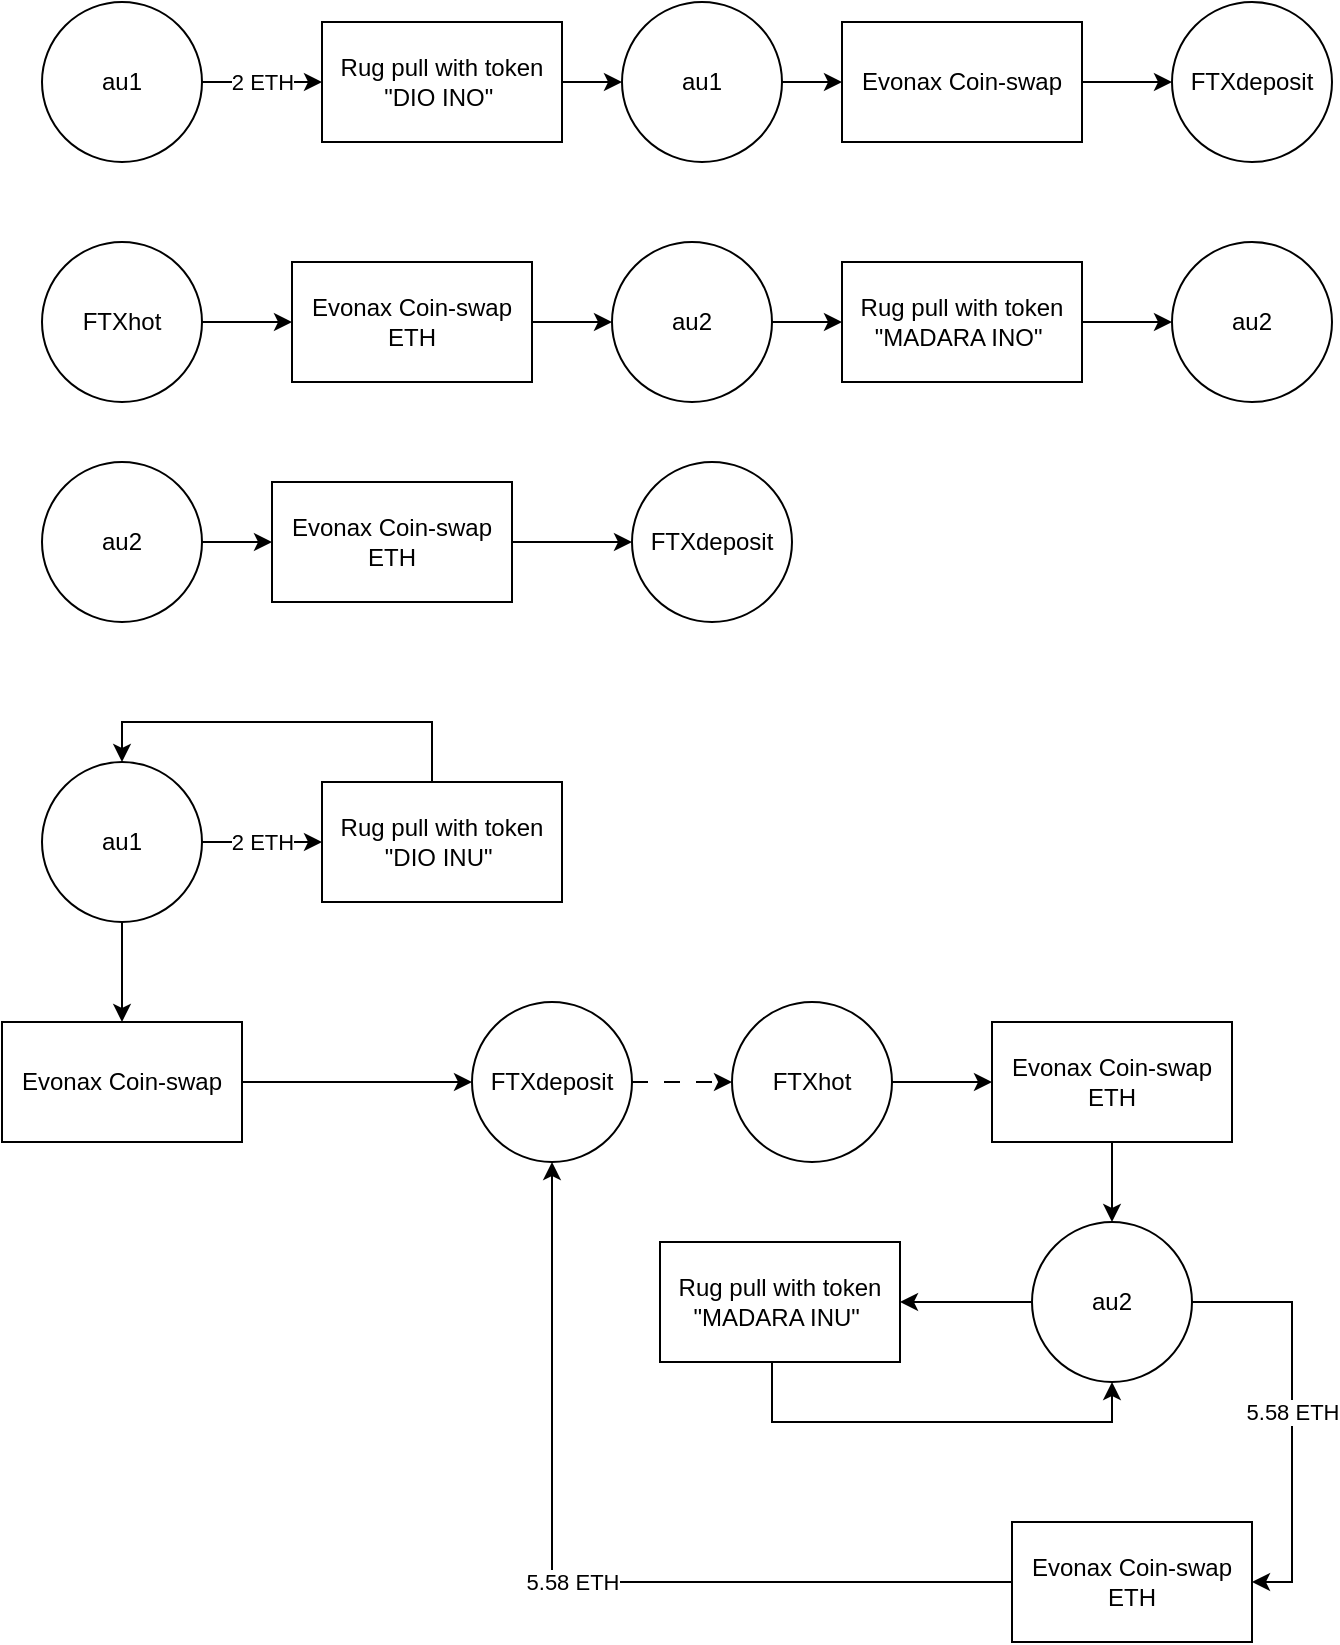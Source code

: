 <mxfile version="24.4.8" type="github">
  <diagram name="Seite-1" id="W82PlnvRWBCRj4MligmQ">
    <mxGraphModel dx="1270" dy="699" grid="1" gridSize="10" guides="1" tooltips="1" connect="1" arrows="1" fold="1" page="1" pageScale="1" pageWidth="827" pageHeight="1169" math="0" shadow="0">
      <root>
        <mxCell id="0" />
        <mxCell id="1" parent="0" />
        <mxCell id="ZjJuexm5JRDCjWlvDGG2-36" value="2 ETH" style="edgeStyle=orthogonalEdgeStyle;rounded=0;orthogonalLoop=1;jettySize=auto;html=1;entryX=0;entryY=0.5;entryDx=0;entryDy=0;" edge="1" parent="1" source="ZjJuexm5JRDCjWlvDGG2-35" target="ZjJuexm5JRDCjWlvDGG2-37">
          <mxGeometry relative="1" as="geometry">
            <mxPoint x="285" y="180" as="targetPoint" />
          </mxGeometry>
        </mxCell>
        <mxCell id="ZjJuexm5JRDCjWlvDGG2-35" value="au1" style="ellipse;whiteSpace=wrap;html=1;aspect=fixed;" vertex="1" parent="1">
          <mxGeometry x="105" y="140" width="80" height="80" as="geometry" />
        </mxCell>
        <mxCell id="ZjJuexm5JRDCjWlvDGG2-53" style="edgeStyle=orthogonalEdgeStyle;rounded=0;orthogonalLoop=1;jettySize=auto;html=1;entryX=0;entryY=0.5;entryDx=0;entryDy=0;" edge="1" parent="1" source="ZjJuexm5JRDCjWlvDGG2-37" target="ZjJuexm5JRDCjWlvDGG2-39">
          <mxGeometry relative="1" as="geometry" />
        </mxCell>
        <mxCell id="ZjJuexm5JRDCjWlvDGG2-37" value="Rug pull with token &quot;DIO INO&quot;&amp;nbsp;" style="rounded=0;whiteSpace=wrap;html=1;" vertex="1" parent="1">
          <mxGeometry x="245" y="150" width="120" height="60" as="geometry" />
        </mxCell>
        <mxCell id="ZjJuexm5JRDCjWlvDGG2-44" style="edgeStyle=orthogonalEdgeStyle;rounded=0;orthogonalLoop=1;jettySize=auto;html=1;entryX=0;entryY=0.5;entryDx=0;entryDy=0;" edge="1" parent="1" source="ZjJuexm5JRDCjWlvDGG2-39" target="ZjJuexm5JRDCjWlvDGG2-40">
          <mxGeometry relative="1" as="geometry" />
        </mxCell>
        <mxCell id="ZjJuexm5JRDCjWlvDGG2-39" value="au1" style="ellipse;whiteSpace=wrap;html=1;aspect=fixed;" vertex="1" parent="1">
          <mxGeometry x="395" y="140" width="80" height="80" as="geometry" />
        </mxCell>
        <mxCell id="ZjJuexm5JRDCjWlvDGG2-42" style="edgeStyle=orthogonalEdgeStyle;rounded=0;orthogonalLoop=1;jettySize=auto;html=1;entryX=0;entryY=0.5;entryDx=0;entryDy=0;" edge="1" parent="1" source="ZjJuexm5JRDCjWlvDGG2-40" target="ZjJuexm5JRDCjWlvDGG2-43">
          <mxGeometry relative="1" as="geometry">
            <mxPoint x="744" y="180" as="targetPoint" />
          </mxGeometry>
        </mxCell>
        <mxCell id="ZjJuexm5JRDCjWlvDGG2-40" value="Evonax Coin-swap" style="rounded=0;whiteSpace=wrap;html=1;" vertex="1" parent="1">
          <mxGeometry x="505" y="150" width="120" height="60" as="geometry" />
        </mxCell>
        <mxCell id="ZjJuexm5JRDCjWlvDGG2-43" value="FTXdeposit" style="ellipse;whiteSpace=wrap;html=1;aspect=fixed;" vertex="1" parent="1">
          <mxGeometry x="670" y="140" width="80" height="80" as="geometry" />
        </mxCell>
        <mxCell id="ZjJuexm5JRDCjWlvDGG2-47" style="edgeStyle=orthogonalEdgeStyle;rounded=0;orthogonalLoop=1;jettySize=auto;html=1;exitX=1;exitY=0.5;exitDx=0;exitDy=0;entryX=0;entryY=0.5;entryDx=0;entryDy=0;" edge="1" parent="1" source="ZjJuexm5JRDCjWlvDGG2-45" target="ZjJuexm5JRDCjWlvDGG2-46">
          <mxGeometry relative="1" as="geometry" />
        </mxCell>
        <mxCell id="ZjJuexm5JRDCjWlvDGG2-45" value="FTXhot" style="ellipse;whiteSpace=wrap;html=1;aspect=fixed;" vertex="1" parent="1">
          <mxGeometry x="105" y="260" width="80" height="80" as="geometry" />
        </mxCell>
        <mxCell id="ZjJuexm5JRDCjWlvDGG2-49" style="edgeStyle=orthogonalEdgeStyle;rounded=0;orthogonalLoop=1;jettySize=auto;html=1;entryX=0;entryY=0.5;entryDx=0;entryDy=0;" edge="1" parent="1" source="ZjJuexm5JRDCjWlvDGG2-46" target="ZjJuexm5JRDCjWlvDGG2-48">
          <mxGeometry relative="1" as="geometry" />
        </mxCell>
        <mxCell id="ZjJuexm5JRDCjWlvDGG2-46" value="Evonax Coin-swap&lt;div&gt;ETH&lt;/div&gt;" style="rounded=0;whiteSpace=wrap;html=1;" vertex="1" parent="1">
          <mxGeometry x="230" y="270" width="120" height="60" as="geometry" />
        </mxCell>
        <mxCell id="ZjJuexm5JRDCjWlvDGG2-54" style="edgeStyle=orthogonalEdgeStyle;rounded=0;orthogonalLoop=1;jettySize=auto;html=1;entryX=0;entryY=0.5;entryDx=0;entryDy=0;" edge="1" parent="1" source="ZjJuexm5JRDCjWlvDGG2-48" target="ZjJuexm5JRDCjWlvDGG2-52">
          <mxGeometry relative="1" as="geometry" />
        </mxCell>
        <mxCell id="ZjJuexm5JRDCjWlvDGG2-48" value="au2" style="ellipse;whiteSpace=wrap;html=1;aspect=fixed;" vertex="1" parent="1">
          <mxGeometry x="390" y="260" width="80" height="80" as="geometry" />
        </mxCell>
        <mxCell id="ZjJuexm5JRDCjWlvDGG2-58" style="edgeStyle=orthogonalEdgeStyle;rounded=0;orthogonalLoop=1;jettySize=auto;html=1;entryX=0;entryY=0.5;entryDx=0;entryDy=0;" edge="1" parent="1" source="ZjJuexm5JRDCjWlvDGG2-51" target="ZjJuexm5JRDCjWlvDGG2-57">
          <mxGeometry relative="1" as="geometry" />
        </mxCell>
        <mxCell id="ZjJuexm5JRDCjWlvDGG2-51" value="au2" style="ellipse;whiteSpace=wrap;html=1;aspect=fixed;" vertex="1" parent="1">
          <mxGeometry x="105" y="370" width="80" height="80" as="geometry" />
        </mxCell>
        <mxCell id="ZjJuexm5JRDCjWlvDGG2-56" style="edgeStyle=orthogonalEdgeStyle;rounded=0;orthogonalLoop=1;jettySize=auto;html=1;entryX=0;entryY=0.5;entryDx=0;entryDy=0;" edge="1" parent="1" source="ZjJuexm5JRDCjWlvDGG2-52" target="ZjJuexm5JRDCjWlvDGG2-55">
          <mxGeometry relative="1" as="geometry" />
        </mxCell>
        <mxCell id="ZjJuexm5JRDCjWlvDGG2-52" value="Rug pull with token &quot;MADARA INO&quot;&amp;nbsp;" style="rounded=0;whiteSpace=wrap;html=1;" vertex="1" parent="1">
          <mxGeometry x="505" y="270" width="120" height="60" as="geometry" />
        </mxCell>
        <mxCell id="ZjJuexm5JRDCjWlvDGG2-55" value="au2" style="ellipse;whiteSpace=wrap;html=1;aspect=fixed;" vertex="1" parent="1">
          <mxGeometry x="670" y="260" width="80" height="80" as="geometry" />
        </mxCell>
        <mxCell id="ZjJuexm5JRDCjWlvDGG2-61" style="edgeStyle=orthogonalEdgeStyle;rounded=0;orthogonalLoop=1;jettySize=auto;html=1;entryX=0;entryY=0.5;entryDx=0;entryDy=0;" edge="1" parent="1" source="ZjJuexm5JRDCjWlvDGG2-57" target="ZjJuexm5JRDCjWlvDGG2-60">
          <mxGeometry relative="1" as="geometry" />
        </mxCell>
        <mxCell id="ZjJuexm5JRDCjWlvDGG2-57" value="Evonax Coin-swap&lt;div&gt;ETH&lt;/div&gt;" style="rounded=0;whiteSpace=wrap;html=1;" vertex="1" parent="1">
          <mxGeometry x="220" y="380" width="120" height="60" as="geometry" />
        </mxCell>
        <mxCell id="ZjJuexm5JRDCjWlvDGG2-60" value="FTXdeposit" style="ellipse;whiteSpace=wrap;html=1;aspect=fixed;" vertex="1" parent="1">
          <mxGeometry x="400" y="370" width="80" height="80" as="geometry" />
        </mxCell>
        <mxCell id="ZjJuexm5JRDCjWlvDGG2-64" value="2 ETH" style="edgeStyle=orthogonalEdgeStyle;rounded=0;orthogonalLoop=1;jettySize=auto;html=1;entryX=0;entryY=0.5;entryDx=0;entryDy=0;" edge="1" parent="1" source="ZjJuexm5JRDCjWlvDGG2-65" target="ZjJuexm5JRDCjWlvDGG2-67">
          <mxGeometry relative="1" as="geometry">
            <mxPoint x="285" y="560" as="targetPoint" />
          </mxGeometry>
        </mxCell>
        <mxCell id="ZjJuexm5JRDCjWlvDGG2-88" value="" style="edgeStyle=orthogonalEdgeStyle;rounded=0;orthogonalLoop=1;jettySize=auto;html=1;" edge="1" parent="1" source="ZjJuexm5JRDCjWlvDGG2-65" target="ZjJuexm5JRDCjWlvDGG2-71">
          <mxGeometry relative="1" as="geometry" />
        </mxCell>
        <mxCell id="ZjJuexm5JRDCjWlvDGG2-65" value="au1" style="ellipse;whiteSpace=wrap;html=1;aspect=fixed;" vertex="1" parent="1">
          <mxGeometry x="105" y="520" width="80" height="80" as="geometry" />
        </mxCell>
        <mxCell id="ZjJuexm5JRDCjWlvDGG2-87" style="edgeStyle=orthogonalEdgeStyle;rounded=0;orthogonalLoop=1;jettySize=auto;html=1;entryX=0.5;entryY=0;entryDx=0;entryDy=0;" edge="1" parent="1" source="ZjJuexm5JRDCjWlvDGG2-67" target="ZjJuexm5JRDCjWlvDGG2-65">
          <mxGeometry relative="1" as="geometry">
            <Array as="points">
              <mxPoint x="300" y="500" />
              <mxPoint x="145" y="500" />
            </Array>
          </mxGeometry>
        </mxCell>
        <mxCell id="ZjJuexm5JRDCjWlvDGG2-67" value="Rug pull with token &quot;DIO INU&quot;&amp;nbsp;" style="rounded=0;whiteSpace=wrap;html=1;" vertex="1" parent="1">
          <mxGeometry x="245" y="530" width="120" height="60" as="geometry" />
        </mxCell>
        <mxCell id="ZjJuexm5JRDCjWlvDGG2-89" style="edgeStyle=orthogonalEdgeStyle;rounded=0;orthogonalLoop=1;jettySize=auto;html=1;entryX=0;entryY=0.5;entryDx=0;entryDy=0;" edge="1" parent="1" source="ZjJuexm5JRDCjWlvDGG2-71" target="ZjJuexm5JRDCjWlvDGG2-72">
          <mxGeometry relative="1" as="geometry" />
        </mxCell>
        <mxCell id="ZjJuexm5JRDCjWlvDGG2-71" value="Evonax Coin-swap" style="rounded=0;whiteSpace=wrap;html=1;" vertex="1" parent="1">
          <mxGeometry x="85" y="650" width="120" height="60" as="geometry" />
        </mxCell>
        <mxCell id="ZjJuexm5JRDCjWlvDGG2-95" style="edgeStyle=orthogonalEdgeStyle;rounded=0;orthogonalLoop=1;jettySize=auto;html=1;entryX=0;entryY=0.5;entryDx=0;entryDy=0;dashed=1;dashPattern=8 8;" edge="1" parent="1" source="ZjJuexm5JRDCjWlvDGG2-72" target="ZjJuexm5JRDCjWlvDGG2-74">
          <mxGeometry relative="1" as="geometry" />
        </mxCell>
        <mxCell id="ZjJuexm5JRDCjWlvDGG2-72" value="FTXdeposit" style="ellipse;whiteSpace=wrap;html=1;aspect=fixed;" vertex="1" parent="1">
          <mxGeometry x="320" y="640" width="80" height="80" as="geometry" />
        </mxCell>
        <mxCell id="ZjJuexm5JRDCjWlvDGG2-73" style="edgeStyle=orthogonalEdgeStyle;rounded=0;orthogonalLoop=1;jettySize=auto;html=1;exitX=1;exitY=0.5;exitDx=0;exitDy=0;entryX=0;entryY=0.5;entryDx=0;entryDy=0;" edge="1" parent="1" source="ZjJuexm5JRDCjWlvDGG2-74" target="ZjJuexm5JRDCjWlvDGG2-76">
          <mxGeometry relative="1" as="geometry" />
        </mxCell>
        <mxCell id="ZjJuexm5JRDCjWlvDGG2-74" value="FTXhot" style="ellipse;whiteSpace=wrap;html=1;aspect=fixed;" vertex="1" parent="1">
          <mxGeometry x="450" y="640" width="80" height="80" as="geometry" />
        </mxCell>
        <mxCell id="ZjJuexm5JRDCjWlvDGG2-90" style="edgeStyle=orthogonalEdgeStyle;rounded=0;orthogonalLoop=1;jettySize=auto;html=1;entryX=0.5;entryY=0;entryDx=0;entryDy=0;" edge="1" parent="1" source="ZjJuexm5JRDCjWlvDGG2-76" target="ZjJuexm5JRDCjWlvDGG2-78">
          <mxGeometry relative="1" as="geometry" />
        </mxCell>
        <mxCell id="ZjJuexm5JRDCjWlvDGG2-76" value="Evonax Coin-swap&lt;div&gt;ETH&lt;/div&gt;" style="rounded=0;whiteSpace=wrap;html=1;" vertex="1" parent="1">
          <mxGeometry x="580" y="650" width="120" height="60" as="geometry" />
        </mxCell>
        <mxCell id="ZjJuexm5JRDCjWlvDGG2-91" style="edgeStyle=orthogonalEdgeStyle;rounded=0;orthogonalLoop=1;jettySize=auto;html=1;" edge="1" parent="1" source="ZjJuexm5JRDCjWlvDGG2-78" target="ZjJuexm5JRDCjWlvDGG2-82">
          <mxGeometry relative="1" as="geometry" />
        </mxCell>
        <mxCell id="ZjJuexm5JRDCjWlvDGG2-93" value="&lt;span style=&quot;color: rgb(0, 0, 0); font-family: Helvetica; font-size: 11px; font-style: normal; font-variant-ligatures: normal; font-variant-caps: normal; font-weight: 400; letter-spacing: normal; orphans: 2; text-align: center; text-indent: 0px; text-transform: none; widows: 2; word-spacing: 0px; -webkit-text-stroke-width: 0px; white-space: nowrap; background-color: rgb(255, 255, 255); text-decoration-thickness: initial; text-decoration-style: initial; text-decoration-color: initial; display: inline !important; float: none;&quot;&gt;5.58 ETH&lt;/span&gt;" style="edgeStyle=orthogonalEdgeStyle;rounded=0;orthogonalLoop=1;jettySize=auto;html=1;entryX=1;entryY=0.5;entryDx=0;entryDy=0;exitX=1;exitY=0.5;exitDx=0;exitDy=0;" edge="1" parent="1" source="ZjJuexm5JRDCjWlvDGG2-78" target="ZjJuexm5JRDCjWlvDGG2-85">
          <mxGeometry relative="1" as="geometry">
            <mxPoint x="750" y="950.0" as="targetPoint" />
          </mxGeometry>
        </mxCell>
        <mxCell id="ZjJuexm5JRDCjWlvDGG2-78" value="au2" style="ellipse;whiteSpace=wrap;html=1;aspect=fixed;" vertex="1" parent="1">
          <mxGeometry x="600" y="750" width="80" height="80" as="geometry" />
        </mxCell>
        <mxCell id="ZjJuexm5JRDCjWlvDGG2-92" style="edgeStyle=orthogonalEdgeStyle;rounded=0;orthogonalLoop=1;jettySize=auto;html=1;entryX=0.5;entryY=1;entryDx=0;entryDy=0;" edge="1" parent="1" source="ZjJuexm5JRDCjWlvDGG2-82" target="ZjJuexm5JRDCjWlvDGG2-78">
          <mxGeometry relative="1" as="geometry">
            <mxPoint x="474.0" y="890.0" as="targetPoint" />
            <Array as="points">
              <mxPoint x="470" y="850" />
              <mxPoint x="640" y="850" />
            </Array>
          </mxGeometry>
        </mxCell>
        <mxCell id="ZjJuexm5JRDCjWlvDGG2-82" value="Rug pull with token &quot;MADARA INU&quot;&amp;nbsp;" style="rounded=0;whiteSpace=wrap;html=1;" vertex="1" parent="1">
          <mxGeometry x="414" y="760" width="120" height="60" as="geometry" />
        </mxCell>
        <mxCell id="ZjJuexm5JRDCjWlvDGG2-94" value="&lt;span style=&quot;color: rgb(0, 0, 0); font-family: Helvetica; font-size: 11px; font-style: normal; font-variant-ligatures: normal; font-variant-caps: normal; font-weight: 400; letter-spacing: normal; orphans: 2; text-align: center; text-indent: 0px; text-transform: none; widows: 2; word-spacing: 0px; -webkit-text-stroke-width: 0px; white-space: nowrap; background-color: rgb(255, 255, 255); text-decoration-thickness: initial; text-decoration-style: initial; text-decoration-color: initial; display: inline !important; float: none;&quot;&gt;5.58 ETH&lt;/span&gt;" style="edgeStyle=orthogonalEdgeStyle;rounded=0;orthogonalLoop=1;jettySize=auto;html=1;entryX=0.5;entryY=1;entryDx=0;entryDy=0;" edge="1" parent="1" source="ZjJuexm5JRDCjWlvDGG2-85" target="ZjJuexm5JRDCjWlvDGG2-72">
          <mxGeometry relative="1" as="geometry" />
        </mxCell>
        <mxCell id="ZjJuexm5JRDCjWlvDGG2-85" value="Evonax Coin-swap&lt;div&gt;ETH&lt;/div&gt;" style="rounded=0;whiteSpace=wrap;html=1;" vertex="1" parent="1">
          <mxGeometry x="590" y="900" width="120" height="60" as="geometry" />
        </mxCell>
      </root>
    </mxGraphModel>
  </diagram>
</mxfile>
